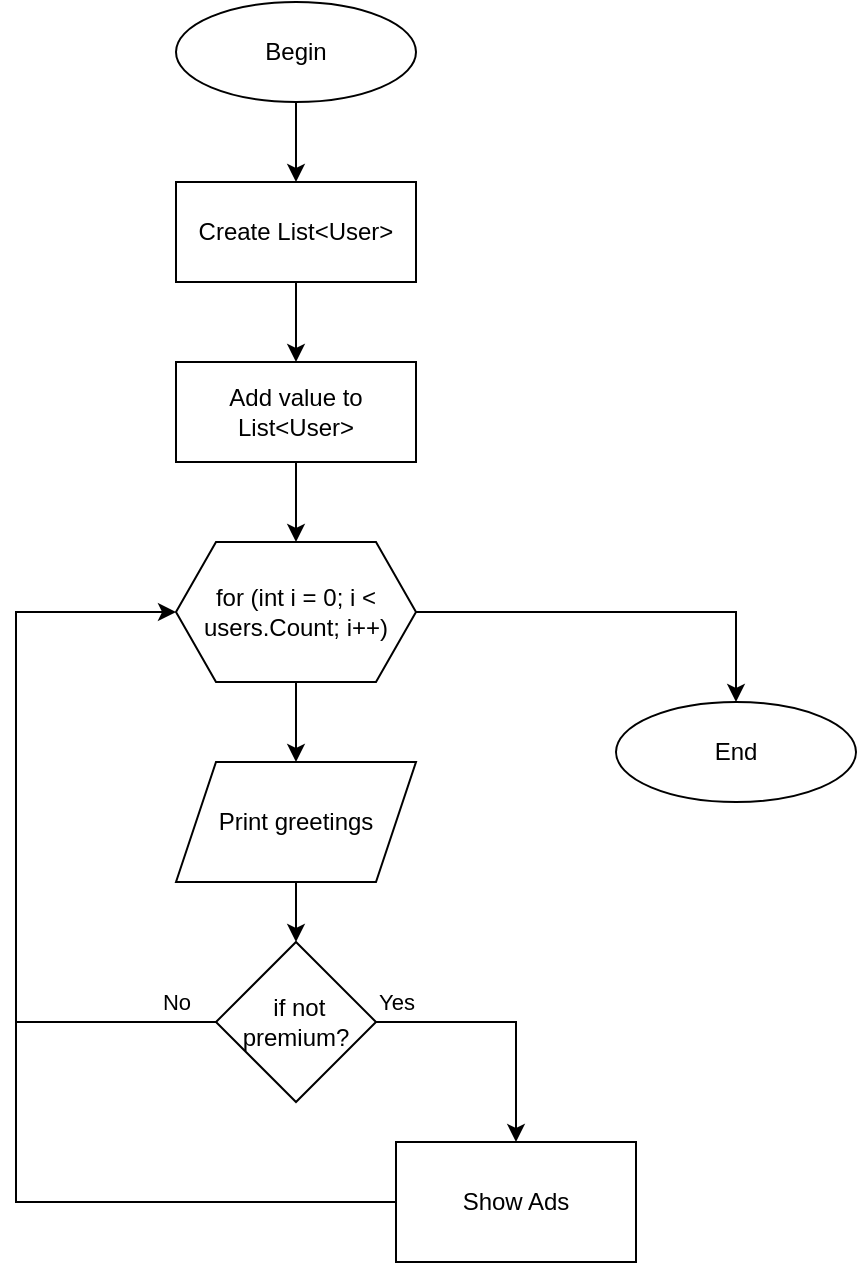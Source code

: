 <mxfile version="20.0.4" type="github">
  <diagram id="C5RBs43oDa-KdzZeNtuy" name="Page-1">
    <mxGraphModel dx="1422" dy="752" grid="1" gridSize="10" guides="1" tooltips="1" connect="1" arrows="1" fold="1" page="1" pageScale="1" pageWidth="827" pageHeight="1169" math="0" shadow="0">
      <root>
        <mxCell id="WIyWlLk6GJQsqaUBKTNV-0" />
        <mxCell id="WIyWlLk6GJQsqaUBKTNV-1" parent="WIyWlLk6GJQsqaUBKTNV-0" />
        <mxCell id="KIj804W6Yuo1nUTJbIJE-8" value="" style="edgeStyle=orthogonalEdgeStyle;rounded=0;orthogonalLoop=1;jettySize=auto;html=1;" edge="1" parent="WIyWlLk6GJQsqaUBKTNV-1" source="KIj804W6Yuo1nUTJbIJE-0" target="KIj804W6Yuo1nUTJbIJE-2">
          <mxGeometry relative="1" as="geometry" />
        </mxCell>
        <mxCell id="KIj804W6Yuo1nUTJbIJE-0" value="Begin" style="ellipse;whiteSpace=wrap;html=1;" vertex="1" parent="WIyWlLk6GJQsqaUBKTNV-1">
          <mxGeometry x="160" y="40" width="120" height="50" as="geometry" />
        </mxCell>
        <mxCell id="KIj804W6Yuo1nUTJbIJE-1" value="End" style="ellipse;whiteSpace=wrap;html=1;" vertex="1" parent="WIyWlLk6GJQsqaUBKTNV-1">
          <mxGeometry x="380" y="390" width="120" height="50" as="geometry" />
        </mxCell>
        <mxCell id="KIj804W6Yuo1nUTJbIJE-6" value="" style="edgeStyle=orthogonalEdgeStyle;rounded=0;orthogonalLoop=1;jettySize=auto;html=1;" edge="1" parent="WIyWlLk6GJQsqaUBKTNV-1" source="KIj804W6Yuo1nUTJbIJE-2" target="KIj804W6Yuo1nUTJbIJE-3">
          <mxGeometry relative="1" as="geometry" />
        </mxCell>
        <mxCell id="KIj804W6Yuo1nUTJbIJE-2" value="Create List&amp;lt;User&amp;gt;" style="rounded=0;whiteSpace=wrap;html=1;" vertex="1" parent="WIyWlLk6GJQsqaUBKTNV-1">
          <mxGeometry x="160" y="130" width="120" height="50" as="geometry" />
        </mxCell>
        <mxCell id="KIj804W6Yuo1nUTJbIJE-10" value="" style="edgeStyle=orthogonalEdgeStyle;rounded=0;orthogonalLoop=1;jettySize=auto;html=1;" edge="1" parent="WIyWlLk6GJQsqaUBKTNV-1" source="KIj804W6Yuo1nUTJbIJE-3" target="KIj804W6Yuo1nUTJbIJE-9">
          <mxGeometry relative="1" as="geometry" />
        </mxCell>
        <mxCell id="KIj804W6Yuo1nUTJbIJE-3" value="Add value to List&amp;lt;User&amp;gt;" style="rounded=0;whiteSpace=wrap;html=1;" vertex="1" parent="WIyWlLk6GJQsqaUBKTNV-1">
          <mxGeometry x="160" y="220" width="120" height="50" as="geometry" />
        </mxCell>
        <mxCell id="KIj804W6Yuo1nUTJbIJE-12" value="" style="edgeStyle=orthogonalEdgeStyle;rounded=0;orthogonalLoop=1;jettySize=auto;html=1;" edge="1" parent="WIyWlLk6GJQsqaUBKTNV-1" source="KIj804W6Yuo1nUTJbIJE-9" target="KIj804W6Yuo1nUTJbIJE-11">
          <mxGeometry relative="1" as="geometry" />
        </mxCell>
        <mxCell id="KIj804W6Yuo1nUTJbIJE-9" value="for (int i = 0; i &amp;lt; users.Count; i++)" style="shape=hexagon;perimeter=hexagonPerimeter2;whiteSpace=wrap;html=1;fixedSize=1;" vertex="1" parent="WIyWlLk6GJQsqaUBKTNV-1">
          <mxGeometry x="160" y="310" width="120" height="70" as="geometry" />
        </mxCell>
        <mxCell id="KIj804W6Yuo1nUTJbIJE-14" value="" style="edgeStyle=orthogonalEdgeStyle;rounded=0;orthogonalLoop=1;jettySize=auto;html=1;" edge="1" parent="WIyWlLk6GJQsqaUBKTNV-1" source="KIj804W6Yuo1nUTJbIJE-11" target="KIj804W6Yuo1nUTJbIJE-13">
          <mxGeometry relative="1" as="geometry" />
        </mxCell>
        <mxCell id="KIj804W6Yuo1nUTJbIJE-11" value="Print greetings " style="shape=parallelogram;perimeter=parallelogramPerimeter;whiteSpace=wrap;html=1;fixedSize=1;" vertex="1" parent="WIyWlLk6GJQsqaUBKTNV-1">
          <mxGeometry x="160" y="420" width="120" height="60" as="geometry" />
        </mxCell>
        <mxCell id="KIj804W6Yuo1nUTJbIJE-13" value="&amp;nbsp;if not premium?" style="rhombus;whiteSpace=wrap;html=1;" vertex="1" parent="WIyWlLk6GJQsqaUBKTNV-1">
          <mxGeometry x="180" y="510" width="80" height="80" as="geometry" />
        </mxCell>
        <mxCell id="KIj804W6Yuo1nUTJbIJE-15" value="Show Ads" style="whiteSpace=wrap;html=1;" vertex="1" parent="WIyWlLk6GJQsqaUBKTNV-1">
          <mxGeometry x="270" y="610" width="120" height="60" as="geometry" />
        </mxCell>
        <mxCell id="KIj804W6Yuo1nUTJbIJE-19" value="No" style="endArrow=classic;html=1;rounded=0;exitX=0;exitY=0.5;exitDx=0;exitDy=0;entryX=0;entryY=0.5;entryDx=0;entryDy=0;" edge="1" parent="WIyWlLk6GJQsqaUBKTNV-1" source="KIj804W6Yuo1nUTJbIJE-13" target="KIj804W6Yuo1nUTJbIJE-9">
          <mxGeometry x="-0.896" y="-10" width="50" height="50" relative="1" as="geometry">
            <mxPoint x="360" y="440" as="sourcePoint" />
            <mxPoint x="60" y="370" as="targetPoint" />
            <Array as="points">
              <mxPoint x="80" y="550" />
              <mxPoint x="80" y="345" />
            </Array>
            <mxPoint as="offset" />
          </mxGeometry>
        </mxCell>
        <mxCell id="KIj804W6Yuo1nUTJbIJE-21" value="" style="endArrow=none;html=1;rounded=0;exitX=0;exitY=0.5;exitDx=0;exitDy=0;" edge="1" parent="WIyWlLk6GJQsqaUBKTNV-1" source="KIj804W6Yuo1nUTJbIJE-15">
          <mxGeometry width="50" height="50" relative="1" as="geometry">
            <mxPoint x="360" y="440" as="sourcePoint" />
            <mxPoint x="80" y="550" as="targetPoint" />
            <Array as="points">
              <mxPoint x="80" y="640" />
            </Array>
          </mxGeometry>
        </mxCell>
        <mxCell id="KIj804W6Yuo1nUTJbIJE-22" value="" style="endArrow=classic;html=1;rounded=0;exitX=1;exitY=0.5;exitDx=0;exitDy=0;entryX=0.5;entryY=0;entryDx=0;entryDy=0;" edge="1" parent="WIyWlLk6GJQsqaUBKTNV-1" source="KIj804W6Yuo1nUTJbIJE-9" target="KIj804W6Yuo1nUTJbIJE-1">
          <mxGeometry width="50" height="50" relative="1" as="geometry">
            <mxPoint x="360" y="530" as="sourcePoint" />
            <mxPoint x="430" y="380" as="targetPoint" />
            <Array as="points">
              <mxPoint x="440" y="345" />
            </Array>
          </mxGeometry>
        </mxCell>
        <mxCell id="KIj804W6Yuo1nUTJbIJE-23" value="Yes" style="endArrow=classic;html=1;rounded=0;exitX=1;exitY=0.5;exitDx=0;exitDy=0;entryX=0.5;entryY=0;entryDx=0;entryDy=0;" edge="1" parent="WIyWlLk6GJQsqaUBKTNV-1" source="KIj804W6Yuo1nUTJbIJE-13" target="KIj804W6Yuo1nUTJbIJE-15">
          <mxGeometry x="-0.846" y="10" width="50" height="50" relative="1" as="geometry">
            <mxPoint x="360" y="320" as="sourcePoint" />
            <mxPoint x="410" y="270" as="targetPoint" />
            <Array as="points">
              <mxPoint x="330" y="550" />
            </Array>
            <mxPoint as="offset" />
          </mxGeometry>
        </mxCell>
      </root>
    </mxGraphModel>
  </diagram>
</mxfile>
